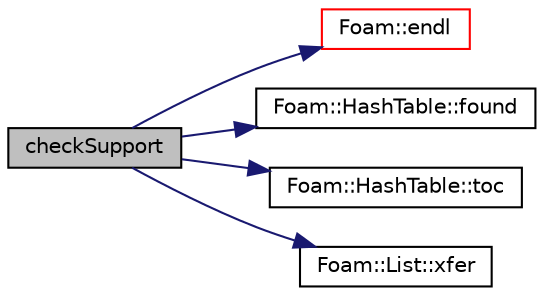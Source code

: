 digraph "checkSupport"
{
  bgcolor="transparent";
  edge [fontname="Helvetica",fontsize="10",labelfontname="Helvetica",labelfontsize="10"];
  node [fontname="Helvetica",fontsize="10",shape=record];
  rankdir="LR";
  Node83 [label="checkSupport",height=0.2,width=0.4,color="black", fillcolor="grey75", style="filled", fontcolor="black"];
  Node83 -> Node84 [color="midnightblue",fontsize="10",style="solid",fontname="Helvetica"];
  Node84 [label="Foam::endl",height=0.2,width=0.4,color="red",URL="$a21851.html#a2db8fe02a0d3909e9351bb4275b23ce4",tooltip="Add newline and flush stream. "];
  Node83 -> Node86 [color="midnightblue",fontsize="10",style="solid",fontname="Helvetica"];
  Node86 [label="Foam::HashTable::found",height=0.2,width=0.4,color="black",URL="$a26841.html#a9a7a02c333e3e98344a1e5b891c4d985",tooltip="Return true if hashedEntry is found in table. "];
  Node83 -> Node87 [color="midnightblue",fontsize="10",style="solid",fontname="Helvetica"];
  Node87 [label="Foam::HashTable::toc",height=0.2,width=0.4,color="black",URL="$a26841.html#a1717015c0033bc9eed654353eed0461b",tooltip="Return the table of contents. "];
  Node83 -> Node88 [color="midnightblue",fontsize="10",style="solid",fontname="Helvetica"];
  Node88 [label="Foam::List::xfer",height=0.2,width=0.4,color="black",URL="$a26833.html#a48f43ee271fb2edb0fb241b72af0e59c",tooltip="Transfer contents to the Xfer container. "];
}
